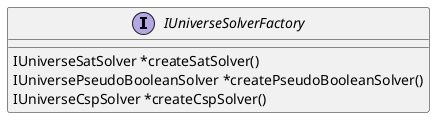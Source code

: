 @startuml
interface IUniverseSolverFactory
IUniverseSolverFactory : IUniverseSatSolver *createSatSolver()
IUniverseSolverFactory : IUniversePseudoBooleanSolver *createPseudoBooleanSolver()
IUniverseSolverFactory :  IUniverseCspSolver *createCspSolver()
@enduml